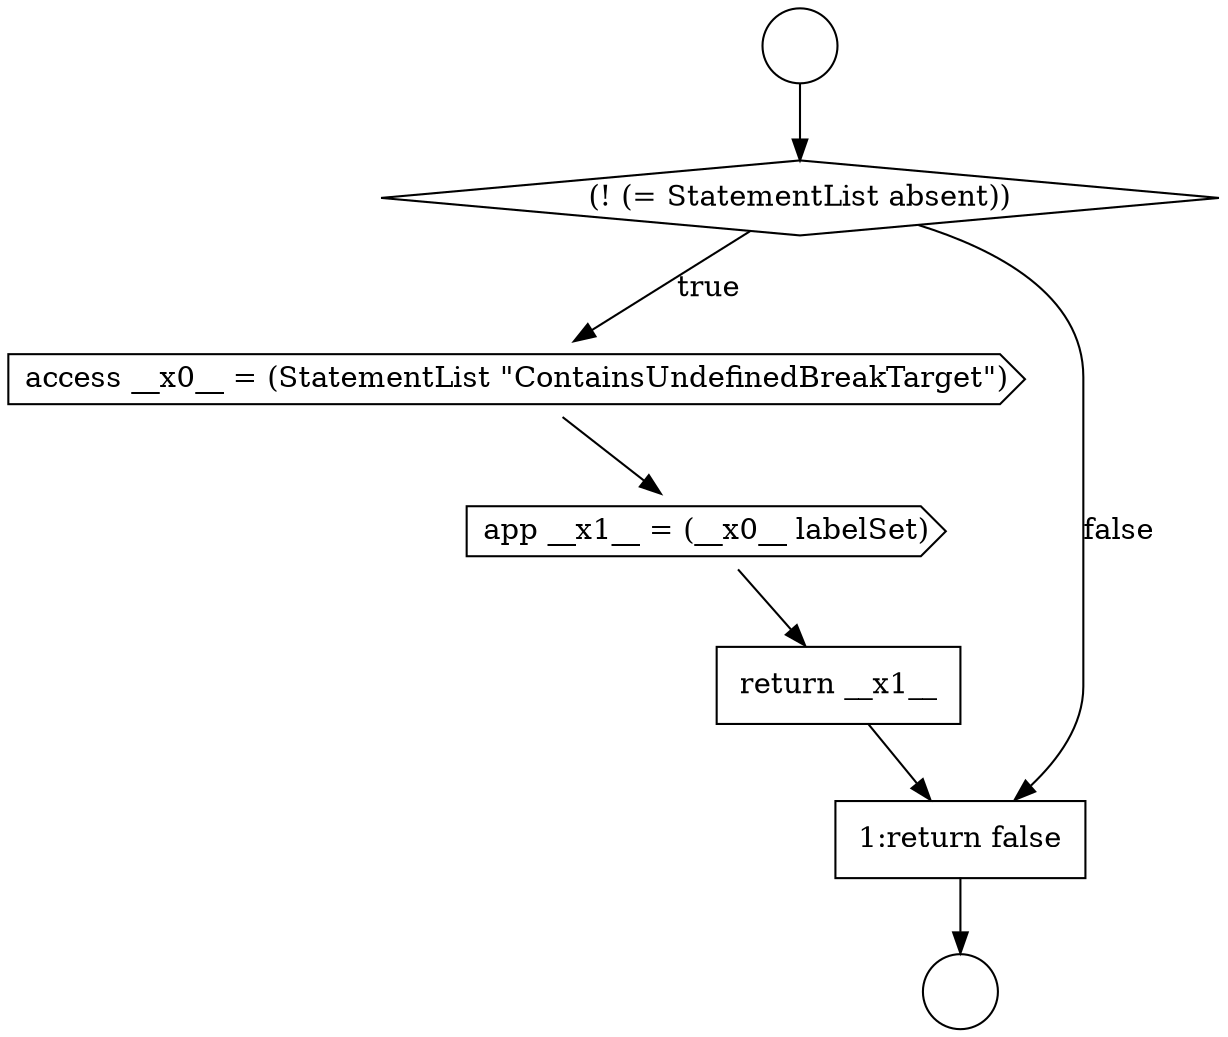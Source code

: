 digraph {
  node7115 [shape=circle label=" " color="black" fillcolor="white" style=filled]
  node7116 [shape=circle label=" " color="black" fillcolor="white" style=filled]
  node7118 [shape=cds, label=<<font color="black">access __x0__ = (StatementList &quot;ContainsUndefinedBreakTarget&quot;)</font>> color="black" fillcolor="white" style=filled]
  node7119 [shape=cds, label=<<font color="black">app __x1__ = (__x0__ labelSet)</font>> color="black" fillcolor="white" style=filled]
  node7117 [shape=diamond, label=<<font color="black">(! (= StatementList absent))</font>> color="black" fillcolor="white" style=filled]
  node7120 [shape=none, margin=0, label=<<font color="black">
    <table border="0" cellborder="1" cellspacing="0" cellpadding="10">
      <tr><td align="left">return __x1__</td></tr>
    </table>
  </font>> color="black" fillcolor="white" style=filled]
  node7121 [shape=none, margin=0, label=<<font color="black">
    <table border="0" cellborder="1" cellspacing="0" cellpadding="10">
      <tr><td align="left">1:return false</td></tr>
    </table>
  </font>> color="black" fillcolor="white" style=filled]
  node7118 -> node7119 [ color="black"]
  node7121 -> node7116 [ color="black"]
  node7120 -> node7121 [ color="black"]
  node7115 -> node7117 [ color="black"]
  node7117 -> node7118 [label=<<font color="black">true</font>> color="black"]
  node7117 -> node7121 [label=<<font color="black">false</font>> color="black"]
  node7119 -> node7120 [ color="black"]
}
